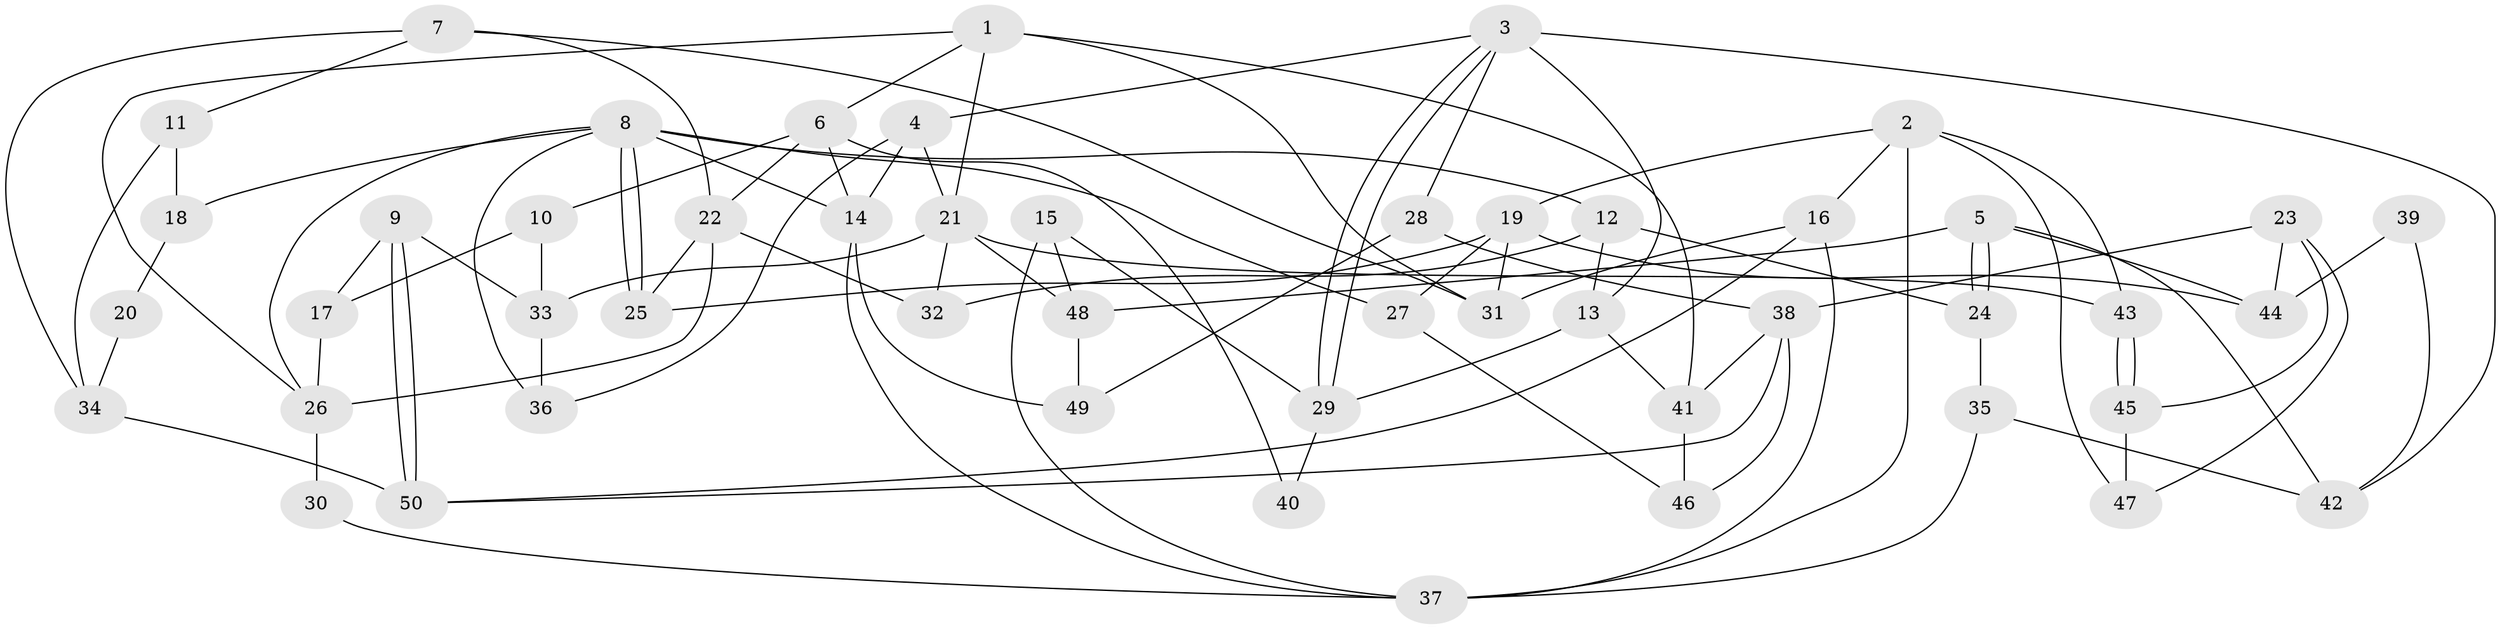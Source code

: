 // Generated by graph-tools (version 1.1) at 2025/51/03/09/25 04:51:04]
// undirected, 50 vertices, 100 edges
graph export_dot {
graph [start="1"]
  node [color=gray90,style=filled];
  1;
  2;
  3;
  4;
  5;
  6;
  7;
  8;
  9;
  10;
  11;
  12;
  13;
  14;
  15;
  16;
  17;
  18;
  19;
  20;
  21;
  22;
  23;
  24;
  25;
  26;
  27;
  28;
  29;
  30;
  31;
  32;
  33;
  34;
  35;
  36;
  37;
  38;
  39;
  40;
  41;
  42;
  43;
  44;
  45;
  46;
  47;
  48;
  49;
  50;
  1 -- 21;
  1 -- 41;
  1 -- 6;
  1 -- 26;
  1 -- 31;
  2 -- 37;
  2 -- 43;
  2 -- 16;
  2 -- 19;
  2 -- 47;
  3 -- 29;
  3 -- 29;
  3 -- 4;
  3 -- 13;
  3 -- 28;
  3 -- 42;
  4 -- 14;
  4 -- 36;
  4 -- 21;
  5 -- 24;
  5 -- 24;
  5 -- 44;
  5 -- 42;
  5 -- 48;
  6 -- 14;
  6 -- 10;
  6 -- 22;
  6 -- 40;
  7 -- 31;
  7 -- 22;
  7 -- 11;
  7 -- 34;
  8 -- 25;
  8 -- 25;
  8 -- 26;
  8 -- 12;
  8 -- 14;
  8 -- 18;
  8 -- 27;
  8 -- 36;
  9 -- 50;
  9 -- 50;
  9 -- 17;
  9 -- 33;
  10 -- 33;
  10 -- 17;
  11 -- 34;
  11 -- 18;
  12 -- 24;
  12 -- 13;
  12 -- 32;
  13 -- 29;
  13 -- 41;
  14 -- 37;
  14 -- 49;
  15 -- 48;
  15 -- 29;
  15 -- 37;
  16 -- 31;
  16 -- 37;
  16 -- 50;
  17 -- 26;
  18 -- 20;
  19 -- 25;
  19 -- 27;
  19 -- 31;
  19 -- 44;
  20 -- 34;
  21 -- 48;
  21 -- 32;
  21 -- 33;
  21 -- 43;
  22 -- 32;
  22 -- 25;
  22 -- 26;
  23 -- 38;
  23 -- 45;
  23 -- 44;
  23 -- 47;
  24 -- 35;
  26 -- 30;
  27 -- 46;
  28 -- 38;
  28 -- 49;
  29 -- 40;
  30 -- 37;
  33 -- 36;
  34 -- 50;
  35 -- 42;
  35 -- 37;
  38 -- 41;
  38 -- 50;
  38 -- 46;
  39 -- 44;
  39 -- 42;
  41 -- 46;
  43 -- 45;
  43 -- 45;
  45 -- 47;
  48 -- 49;
}
